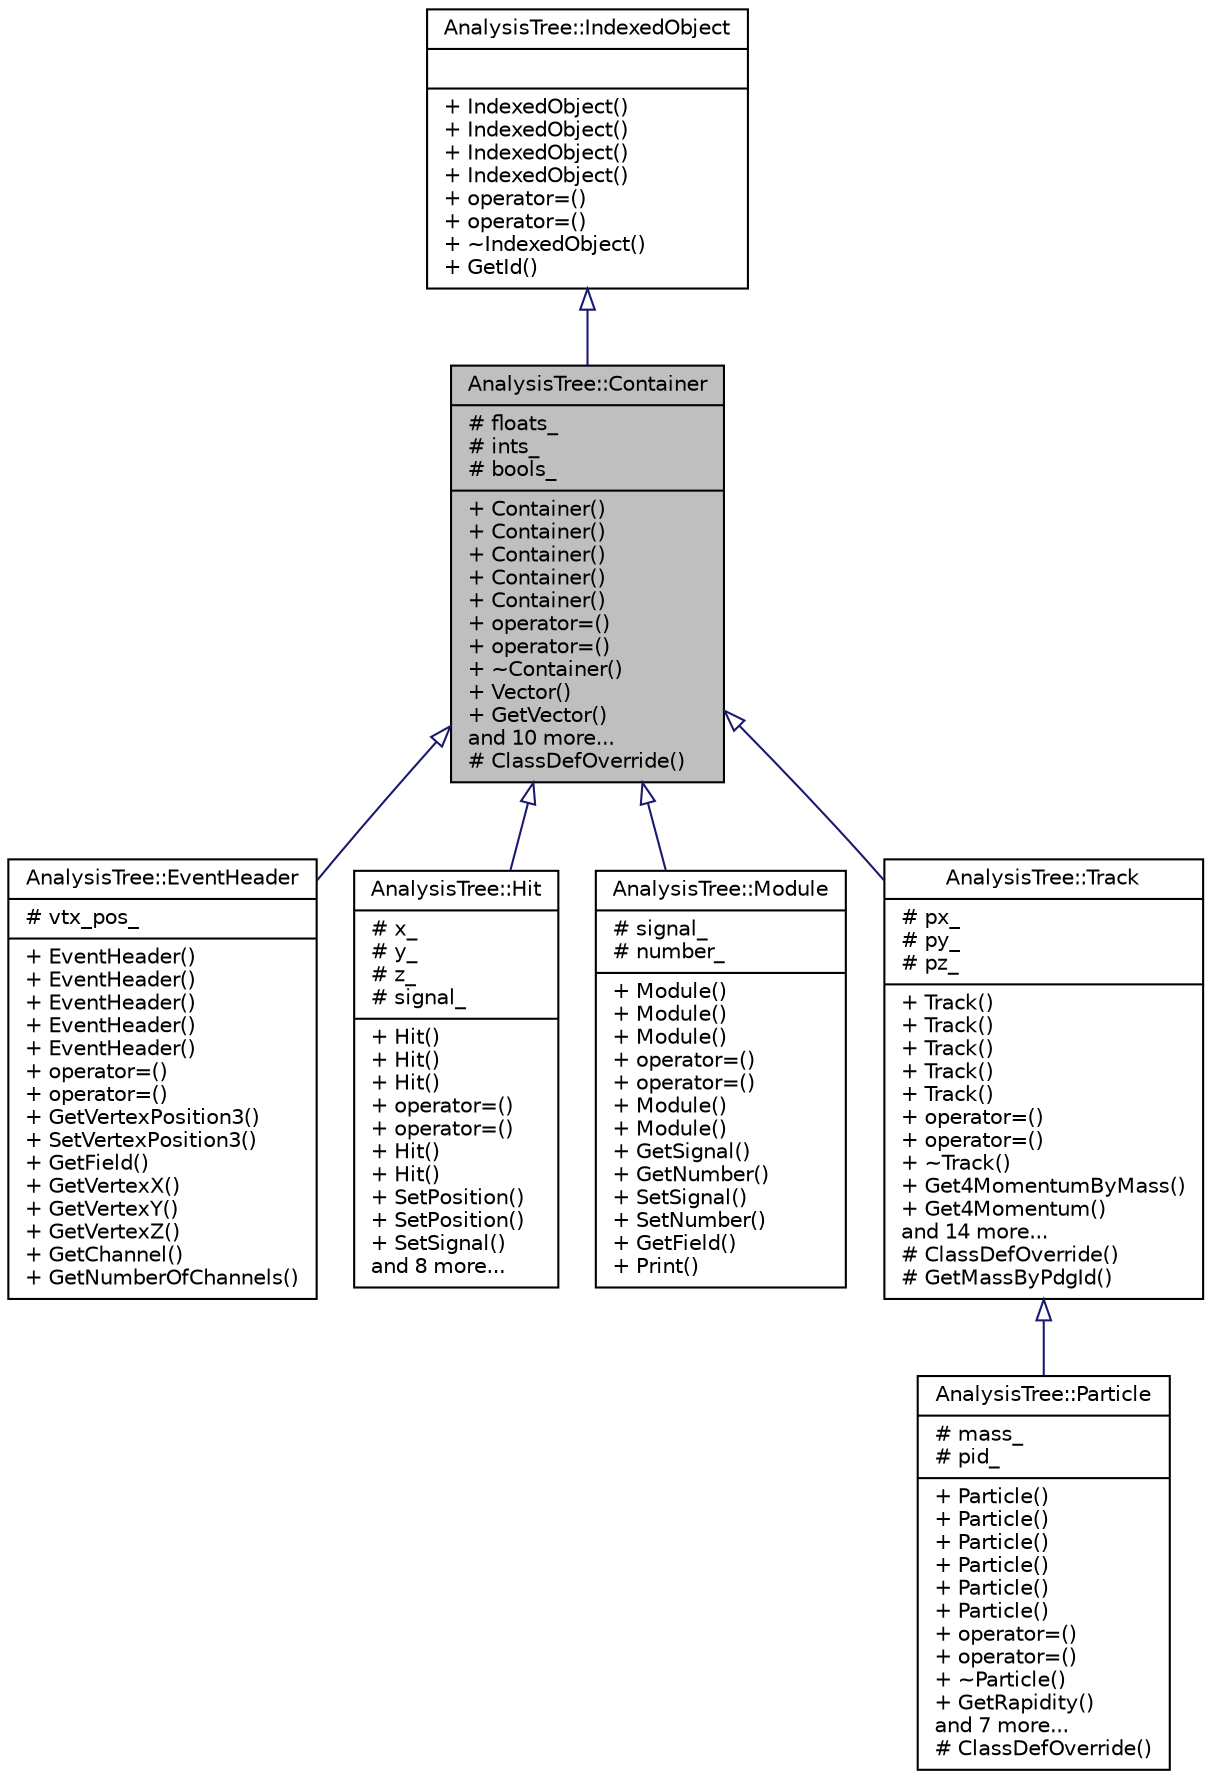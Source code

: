 digraph "AnalysisTree::Container"
{
  edge [fontname="Helvetica",fontsize="10",labelfontname="Helvetica",labelfontsize="10"];
  node [fontname="Helvetica",fontsize="10",shape=record];
  Node1 [label="{AnalysisTree::Container\n|# floats_\l# ints_\l# bools_\l|+ Container()\l+ Container()\l+ Container()\l+ Container()\l+ Container()\l+ operator=()\l+ operator=()\l+ ~Container()\l+ Vector()\l+ GetVector()\land 10 more...\l# ClassDefOverride()\l}",height=0.2,width=0.4,color="black", fillcolor="grey75", style="filled", fontcolor="black"];
  Node2 -> Node1 [dir="back",color="midnightblue",fontsize="10",style="solid",arrowtail="onormal",fontname="Helvetica"];
  Node2 [label="{AnalysisTree::IndexedObject\n||+ IndexedObject()\l+ IndexedObject()\l+ IndexedObject()\l+ IndexedObject()\l+ operator=()\l+ operator=()\l+ ~IndexedObject()\l+ GetId()\l}",height=0.2,width=0.4,color="black", fillcolor="white", style="filled",URL="$df/dee/classAnalysisTree_1_1IndexedObject.html"];
  Node1 -> Node3 [dir="back",color="midnightblue",fontsize="10",style="solid",arrowtail="onormal",fontname="Helvetica"];
  Node3 [label="{AnalysisTree::EventHeader\n|# vtx_pos_\l|+ EventHeader()\l+ EventHeader()\l+ EventHeader()\l+ EventHeader()\l+ EventHeader()\l+ operator=()\l+ operator=()\l+ GetVertexPosition3()\l+ SetVertexPosition3()\l+ GetField()\l+ GetVertexX()\l+ GetVertexY()\l+ GetVertexZ()\l+ GetChannel()\l+ GetNumberOfChannels()\l}",height=0.2,width=0.4,color="black", fillcolor="white", style="filled",URL="$d8/dd1/classAnalysisTree_1_1EventHeader.html"];
  Node1 -> Node4 [dir="back",color="midnightblue",fontsize="10",style="solid",arrowtail="onormal",fontname="Helvetica"];
  Node4 [label="{AnalysisTree::Hit\n|# x_\l# y_\l# z_\l# signal_\l|+ Hit()\l+ Hit()\l+ Hit()\l+ operator=()\l+ operator=()\l+ Hit()\l+ Hit()\l+ SetPosition()\l+ SetPosition()\l+ SetSignal()\land 8 more...\l}",height=0.2,width=0.4,color="black", fillcolor="white", style="filled",URL="$de/dce/classAnalysisTree_1_1Hit.html"];
  Node1 -> Node5 [dir="back",color="midnightblue",fontsize="10",style="solid",arrowtail="onormal",fontname="Helvetica"];
  Node5 [label="{AnalysisTree::Module\n|# signal_\l# number_\l|+ Module()\l+ Module()\l+ Module()\l+ operator=()\l+ operator=()\l+ Module()\l+ Module()\l+ GetSignal()\l+ GetNumber()\l+ SetSignal()\l+ SetNumber()\l+ GetField()\l+ Print()\l}",height=0.2,width=0.4,color="black", fillcolor="white", style="filled",URL="$de/dd8/classAnalysisTree_1_1Module.html"];
  Node1 -> Node6 [dir="back",color="midnightblue",fontsize="10",style="solid",arrowtail="onormal",fontname="Helvetica"];
  Node6 [label="{AnalysisTree::Track\n|# px_\l# py_\l# pz_\l|+ Track()\l+ Track()\l+ Track()\l+ Track()\l+ Track()\l+ operator=()\l+ operator=()\l+ ~Track()\l+ Get4MomentumByMass()\l+ Get4Momentum()\land 14 more...\l# ClassDefOverride()\l# GetMassByPdgId()\l}",height=0.2,width=0.4,color="black", fillcolor="white", style="filled",URL="$da/d0a/classAnalysisTree_1_1Track.html",tooltip="A class for a generic track with determined momentum. "];
  Node6 -> Node7 [dir="back",color="midnightblue",fontsize="10",style="solid",arrowtail="onormal",fontname="Helvetica"];
  Node7 [label="{AnalysisTree::Particle\n|# mass_\l# pid_\l|+ Particle()\l+ Particle()\l+ Particle()\l+ Particle()\l+ Particle()\l+ Particle()\l+ operator=()\l+ operator=()\l+ ~Particle()\l+ GetRapidity()\land 7 more...\l# ClassDefOverride()\l}",height=0.2,width=0.4,color="black", fillcolor="white", style="filled",URL="$db/dd2/classAnalysisTree_1_1Particle.html"];
}
